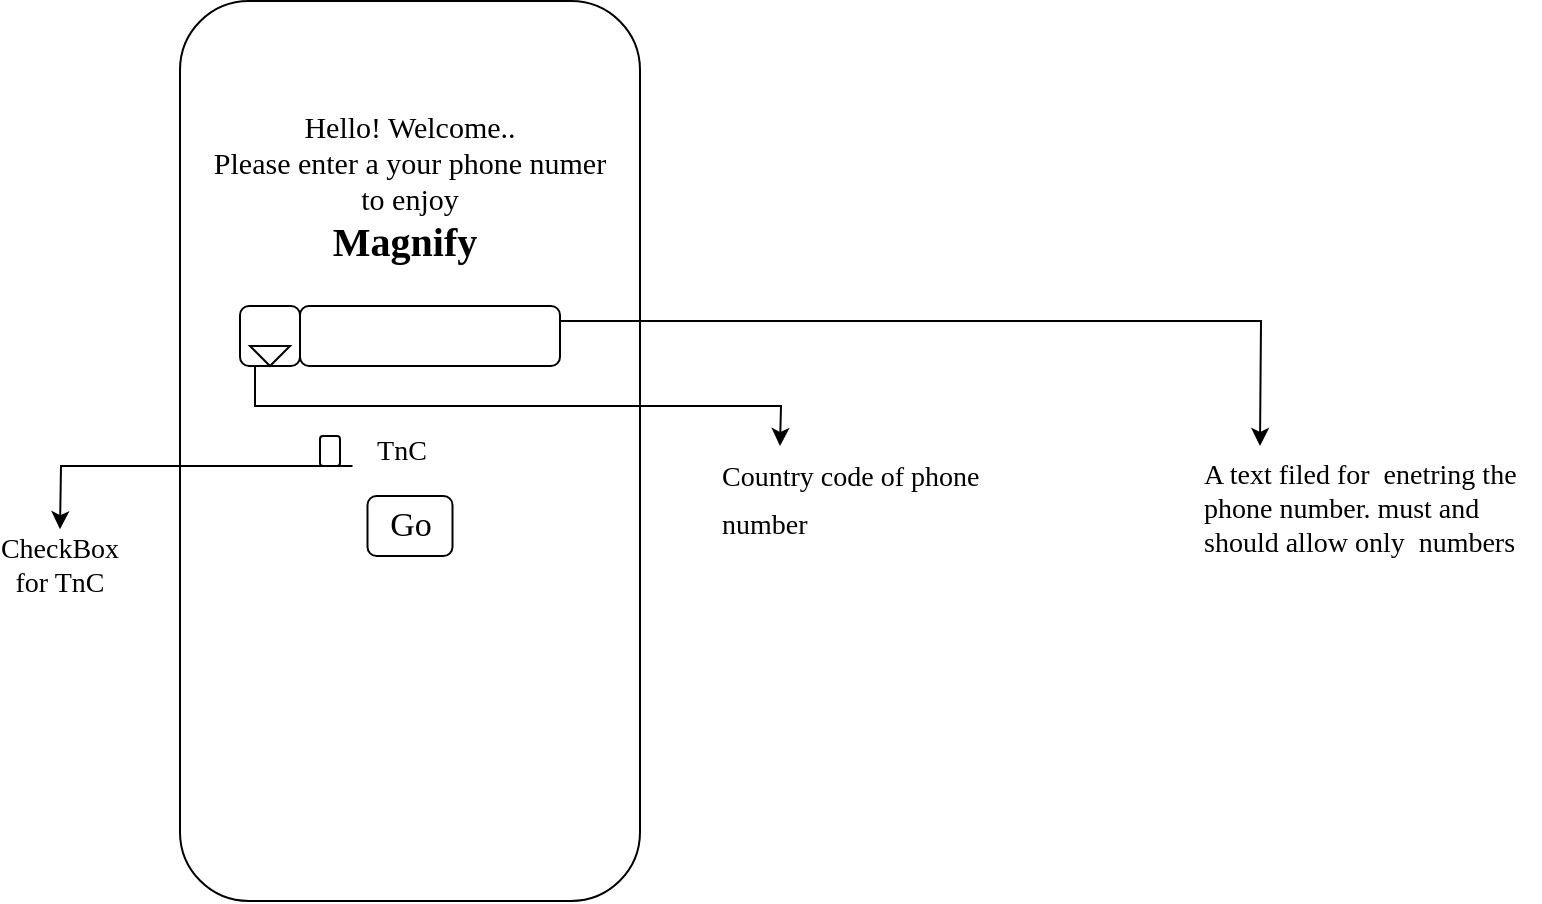 <mxfile version="20.5.1" type="github">
  <diagram id="DIxTjEi29xe4k5Tf1lZc" name="Page-1">
    <mxGraphModel dx="1038" dy="579" grid="1" gridSize="10" guides="1" tooltips="1" connect="1" arrows="1" fold="1" page="1" pageScale="1" pageWidth="850" pageHeight="1100" math="0" shadow="0">
      <root>
        <mxCell id="0" />
        <mxCell id="1" parent="0" />
        <mxCell id="rqAKkXb1O2sRBk_vFtIM-1" value="" style="rounded=1;whiteSpace=wrap;html=1;" vertex="1" parent="1">
          <mxGeometry x="100" y="77.5" width="230" height="450" as="geometry" />
        </mxCell>
        <mxCell id="rqAKkXb1O2sRBk_vFtIM-33" style="edgeStyle=orthogonalEdgeStyle;rounded=0;orthogonalLoop=1;jettySize=auto;html=1;exitX=1;exitY=0.25;exitDx=0;exitDy=0;fontFamily=Garamond;fontSize=14;" edge="1" parent="1" source="rqAKkXb1O2sRBk_vFtIM-2">
          <mxGeometry relative="1" as="geometry">
            <mxPoint x="640" y="300" as="targetPoint" />
          </mxGeometry>
        </mxCell>
        <mxCell id="rqAKkXb1O2sRBk_vFtIM-2" value="" style="rounded=1;whiteSpace=wrap;html=1;" vertex="1" parent="1">
          <mxGeometry x="160" y="230" width="130" height="30" as="geometry" />
        </mxCell>
        <mxCell id="rqAKkXb1O2sRBk_vFtIM-31" style="edgeStyle=orthogonalEdgeStyle;rounded=0;orthogonalLoop=1;jettySize=auto;html=1;exitX=0.25;exitY=1;exitDx=0;exitDy=0;fontFamily=Garamond;fontSize=20;" edge="1" parent="1" source="rqAKkXb1O2sRBk_vFtIM-4">
          <mxGeometry relative="1" as="geometry">
            <mxPoint x="400" y="300" as="targetPoint" />
          </mxGeometry>
        </mxCell>
        <mxCell id="rqAKkXb1O2sRBk_vFtIM-4" value="" style="rounded=1;whiteSpace=wrap;html=1;" vertex="1" parent="1">
          <mxGeometry x="130" y="230" width="30" height="30" as="geometry" />
        </mxCell>
        <mxCell id="rqAKkXb1O2sRBk_vFtIM-11" value="Hello! Welcome..&lt;br&gt;Please enter a your phone numer to enjoy&lt;br&gt;&lt;font style=&quot;font-size: 20px;&quot;&gt;&lt;b style=&quot;&quot;&gt;Magnify&lt;/b&gt;&amp;nbsp;&lt;/font&gt;" style="text;html=1;strokeColor=none;fillColor=none;align=center;verticalAlign=middle;whiteSpace=wrap;rounded=0;fontFamily=Garamond;fontSize=15;" vertex="1" parent="1">
          <mxGeometry x="115" y="120" width="200" height="100" as="geometry" />
        </mxCell>
        <mxCell id="rqAKkXb1O2sRBk_vFtIM-28" value="" style="triangle;whiteSpace=wrap;html=1;fontFamily=Garamond;fontSize=20;direction=south;" vertex="1" parent="1">
          <mxGeometry x="135" y="250" width="20" height="10" as="geometry" />
        </mxCell>
        <mxCell id="rqAKkXb1O2sRBk_vFtIM-32" value="&lt;font style=&quot;font-size: 14px;&quot;&gt;Country code of phone number&lt;br&gt;&lt;br&gt;&lt;br&gt;&lt;/font&gt;" style="text;html=1;strokeColor=none;fillColor=none;align=left;verticalAlign=middle;whiteSpace=wrap;rounded=0;fontFamily=Garamond;fontSize=20;spacing=1;spacingTop=-74;" vertex="1" parent="1">
          <mxGeometry x="370" y="300" width="140" height="170" as="geometry" />
        </mxCell>
        <mxCell id="rqAKkXb1O2sRBk_vFtIM-34" value="A text filed for&amp;nbsp; enetring the phone number. must and should allow only&amp;nbsp; numbers" style="text;html=1;strokeColor=none;fillColor=none;align=left;verticalAlign=top;whiteSpace=wrap;rounded=0;fontFamily=Garamond;fontSize=14;" vertex="1" parent="1">
          <mxGeometry x="610" y="300" width="170" height="80" as="geometry" />
        </mxCell>
        <mxCell id="rqAKkXb1O2sRBk_vFtIM-37" value="" style="rounded=1;whiteSpace=wrap;html=1;fontFamily=Garamond;fontSize=14;" vertex="1" parent="1">
          <mxGeometry x="170" y="295" width="10" height="15" as="geometry" />
        </mxCell>
        <mxCell id="rqAKkXb1O2sRBk_vFtIM-38" value="CheckBox&lt;br&gt;for TnC" style="text;html=1;strokeColor=none;fillColor=none;align=center;verticalAlign=middle;whiteSpace=wrap;rounded=0;fontFamily=Garamond;fontSize=14;" vertex="1" parent="1">
          <mxGeometry x="10" y="340" width="60" height="40" as="geometry" />
        </mxCell>
        <mxCell id="rqAKkXb1O2sRBk_vFtIM-43" style="edgeStyle=orthogonalEdgeStyle;rounded=0;orthogonalLoop=1;jettySize=auto;html=1;exitX=0;exitY=0.75;exitDx=0;exitDy=0;fontFamily=Garamond;fontSize=14;" edge="1" parent="1" source="rqAKkXb1O2sRBk_vFtIM-39">
          <mxGeometry relative="1" as="geometry">
            <mxPoint x="40" y="341.6" as="targetPoint" />
          </mxGeometry>
        </mxCell>
        <mxCell id="rqAKkXb1O2sRBk_vFtIM-39" value="TnC" style="text;html=1;strokeColor=none;fillColor=none;align=center;verticalAlign=middle;whiteSpace=wrap;rounded=0;fontFamily=Garamond;fontSize=14;" vertex="1" parent="1">
          <mxGeometry x="186.25" y="287.5" width="50" height="30" as="geometry" />
        </mxCell>
        <mxCell id="rqAKkXb1O2sRBk_vFtIM-46" value="&lt;font style=&quot;font-size: 17px;&quot;&gt;Go&lt;/font&gt;" style="rounded=1;whiteSpace=wrap;html=1;fontFamily=Garamond;fontSize=14;" vertex="1" parent="1">
          <mxGeometry x="193.75" y="325" width="42.5" height="30" as="geometry" />
        </mxCell>
      </root>
    </mxGraphModel>
  </diagram>
</mxfile>
